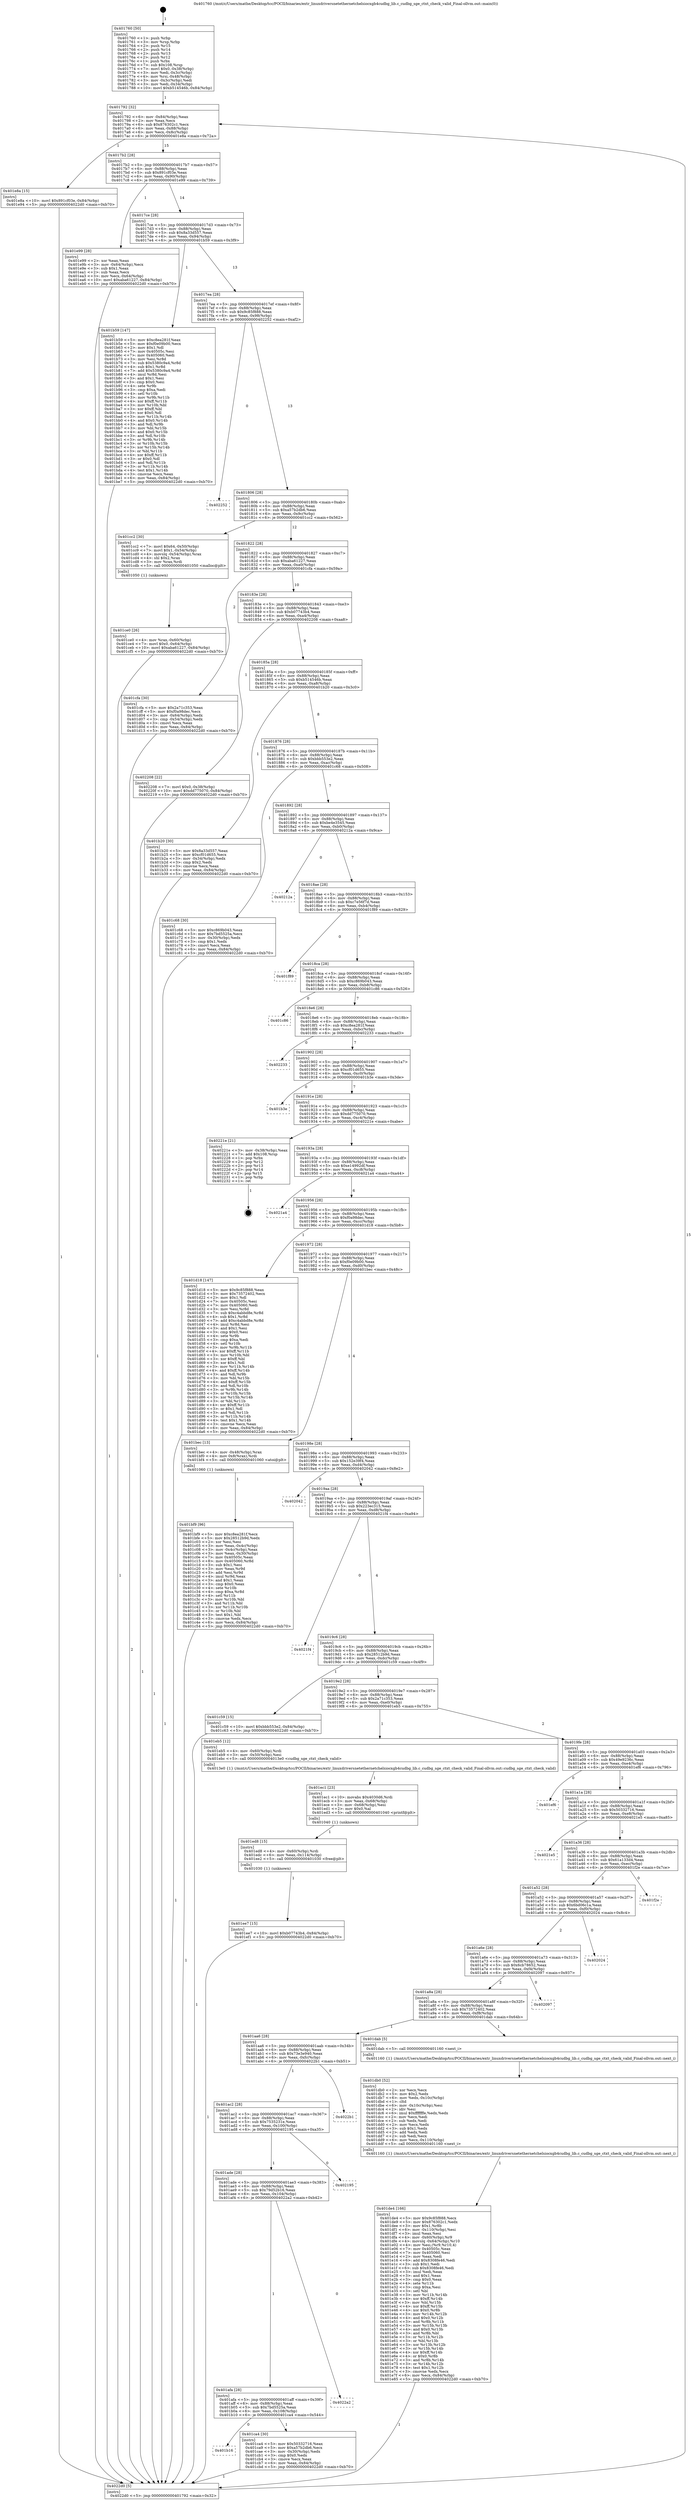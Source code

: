digraph "0x401760" {
  label = "0x401760 (/mnt/c/Users/mathe/Desktop/tcc/POCII/binaries/extr_linuxdriversnetethernetchelsiocxgb4cudbg_lib.c_cudbg_sge_ctxt_check_valid_Final-ollvm.out::main(0))"
  labelloc = "t"
  node[shape=record]

  Entry [label="",width=0.3,height=0.3,shape=circle,fillcolor=black,style=filled]
  "0x401792" [label="{
     0x401792 [32]\l
     | [instrs]\l
     &nbsp;&nbsp;0x401792 \<+6\>: mov -0x84(%rbp),%eax\l
     &nbsp;&nbsp;0x401798 \<+2\>: mov %eax,%ecx\l
     &nbsp;&nbsp;0x40179a \<+6\>: sub $0x876302c1,%ecx\l
     &nbsp;&nbsp;0x4017a0 \<+6\>: mov %eax,-0x88(%rbp)\l
     &nbsp;&nbsp;0x4017a6 \<+6\>: mov %ecx,-0x8c(%rbp)\l
     &nbsp;&nbsp;0x4017ac \<+6\>: je 0000000000401e8a \<main+0x72a\>\l
  }"]
  "0x401e8a" [label="{
     0x401e8a [15]\l
     | [instrs]\l
     &nbsp;&nbsp;0x401e8a \<+10\>: movl $0x891cf03e,-0x84(%rbp)\l
     &nbsp;&nbsp;0x401e94 \<+5\>: jmp 00000000004022d0 \<main+0xb70\>\l
  }"]
  "0x4017b2" [label="{
     0x4017b2 [28]\l
     | [instrs]\l
     &nbsp;&nbsp;0x4017b2 \<+5\>: jmp 00000000004017b7 \<main+0x57\>\l
     &nbsp;&nbsp;0x4017b7 \<+6\>: mov -0x88(%rbp),%eax\l
     &nbsp;&nbsp;0x4017bd \<+5\>: sub $0x891cf03e,%eax\l
     &nbsp;&nbsp;0x4017c2 \<+6\>: mov %eax,-0x90(%rbp)\l
     &nbsp;&nbsp;0x4017c8 \<+6\>: je 0000000000401e99 \<main+0x739\>\l
  }"]
  Exit [label="",width=0.3,height=0.3,shape=circle,fillcolor=black,style=filled,peripheries=2]
  "0x401e99" [label="{
     0x401e99 [28]\l
     | [instrs]\l
     &nbsp;&nbsp;0x401e99 \<+2\>: xor %eax,%eax\l
     &nbsp;&nbsp;0x401e9b \<+3\>: mov -0x64(%rbp),%ecx\l
     &nbsp;&nbsp;0x401e9e \<+3\>: sub $0x1,%eax\l
     &nbsp;&nbsp;0x401ea1 \<+2\>: sub %eax,%ecx\l
     &nbsp;&nbsp;0x401ea3 \<+3\>: mov %ecx,-0x64(%rbp)\l
     &nbsp;&nbsp;0x401ea6 \<+10\>: movl $0xaba61227,-0x84(%rbp)\l
     &nbsp;&nbsp;0x401eb0 \<+5\>: jmp 00000000004022d0 \<main+0xb70\>\l
  }"]
  "0x4017ce" [label="{
     0x4017ce [28]\l
     | [instrs]\l
     &nbsp;&nbsp;0x4017ce \<+5\>: jmp 00000000004017d3 \<main+0x73\>\l
     &nbsp;&nbsp;0x4017d3 \<+6\>: mov -0x88(%rbp),%eax\l
     &nbsp;&nbsp;0x4017d9 \<+5\>: sub $0x8a33d557,%eax\l
     &nbsp;&nbsp;0x4017de \<+6\>: mov %eax,-0x94(%rbp)\l
     &nbsp;&nbsp;0x4017e4 \<+6\>: je 0000000000401b59 \<main+0x3f9\>\l
  }"]
  "0x401ee7" [label="{
     0x401ee7 [15]\l
     | [instrs]\l
     &nbsp;&nbsp;0x401ee7 \<+10\>: movl $0xb07743b4,-0x84(%rbp)\l
     &nbsp;&nbsp;0x401ef1 \<+5\>: jmp 00000000004022d0 \<main+0xb70\>\l
  }"]
  "0x401b59" [label="{
     0x401b59 [147]\l
     | [instrs]\l
     &nbsp;&nbsp;0x401b59 \<+5\>: mov $0xc8ea281f,%eax\l
     &nbsp;&nbsp;0x401b5e \<+5\>: mov $0xf0e09b00,%ecx\l
     &nbsp;&nbsp;0x401b63 \<+2\>: mov $0x1,%dl\l
     &nbsp;&nbsp;0x401b65 \<+7\>: mov 0x40505c,%esi\l
     &nbsp;&nbsp;0x401b6c \<+7\>: mov 0x405060,%edi\l
     &nbsp;&nbsp;0x401b73 \<+3\>: mov %esi,%r8d\l
     &nbsp;&nbsp;0x401b76 \<+7\>: sub $0x5380c9a4,%r8d\l
     &nbsp;&nbsp;0x401b7d \<+4\>: sub $0x1,%r8d\l
     &nbsp;&nbsp;0x401b81 \<+7\>: add $0x5380c9a4,%r8d\l
     &nbsp;&nbsp;0x401b88 \<+4\>: imul %r8d,%esi\l
     &nbsp;&nbsp;0x401b8c \<+3\>: and $0x1,%esi\l
     &nbsp;&nbsp;0x401b8f \<+3\>: cmp $0x0,%esi\l
     &nbsp;&nbsp;0x401b92 \<+4\>: sete %r9b\l
     &nbsp;&nbsp;0x401b96 \<+3\>: cmp $0xa,%edi\l
     &nbsp;&nbsp;0x401b99 \<+4\>: setl %r10b\l
     &nbsp;&nbsp;0x401b9d \<+3\>: mov %r9b,%r11b\l
     &nbsp;&nbsp;0x401ba0 \<+4\>: xor $0xff,%r11b\l
     &nbsp;&nbsp;0x401ba4 \<+3\>: mov %r10b,%bl\l
     &nbsp;&nbsp;0x401ba7 \<+3\>: xor $0xff,%bl\l
     &nbsp;&nbsp;0x401baa \<+3\>: xor $0x0,%dl\l
     &nbsp;&nbsp;0x401bad \<+3\>: mov %r11b,%r14b\l
     &nbsp;&nbsp;0x401bb0 \<+4\>: and $0x0,%r14b\l
     &nbsp;&nbsp;0x401bb4 \<+3\>: and %dl,%r9b\l
     &nbsp;&nbsp;0x401bb7 \<+3\>: mov %bl,%r15b\l
     &nbsp;&nbsp;0x401bba \<+4\>: and $0x0,%r15b\l
     &nbsp;&nbsp;0x401bbe \<+3\>: and %dl,%r10b\l
     &nbsp;&nbsp;0x401bc1 \<+3\>: or %r9b,%r14b\l
     &nbsp;&nbsp;0x401bc4 \<+3\>: or %r10b,%r15b\l
     &nbsp;&nbsp;0x401bc7 \<+3\>: xor %r15b,%r14b\l
     &nbsp;&nbsp;0x401bca \<+3\>: or %bl,%r11b\l
     &nbsp;&nbsp;0x401bcd \<+4\>: xor $0xff,%r11b\l
     &nbsp;&nbsp;0x401bd1 \<+3\>: or $0x0,%dl\l
     &nbsp;&nbsp;0x401bd4 \<+3\>: and %dl,%r11b\l
     &nbsp;&nbsp;0x401bd7 \<+3\>: or %r11b,%r14b\l
     &nbsp;&nbsp;0x401bda \<+4\>: test $0x1,%r14b\l
     &nbsp;&nbsp;0x401bde \<+3\>: cmovne %ecx,%eax\l
     &nbsp;&nbsp;0x401be1 \<+6\>: mov %eax,-0x84(%rbp)\l
     &nbsp;&nbsp;0x401be7 \<+5\>: jmp 00000000004022d0 \<main+0xb70\>\l
  }"]
  "0x4017ea" [label="{
     0x4017ea [28]\l
     | [instrs]\l
     &nbsp;&nbsp;0x4017ea \<+5\>: jmp 00000000004017ef \<main+0x8f\>\l
     &nbsp;&nbsp;0x4017ef \<+6\>: mov -0x88(%rbp),%eax\l
     &nbsp;&nbsp;0x4017f5 \<+5\>: sub $0x9c85f888,%eax\l
     &nbsp;&nbsp;0x4017fa \<+6\>: mov %eax,-0x98(%rbp)\l
     &nbsp;&nbsp;0x401800 \<+6\>: je 0000000000402252 \<main+0xaf2\>\l
  }"]
  "0x401ed8" [label="{
     0x401ed8 [15]\l
     | [instrs]\l
     &nbsp;&nbsp;0x401ed8 \<+4\>: mov -0x60(%rbp),%rdi\l
     &nbsp;&nbsp;0x401edc \<+6\>: mov %eax,-0x114(%rbp)\l
     &nbsp;&nbsp;0x401ee2 \<+5\>: call 0000000000401030 \<free@plt\>\l
     | [calls]\l
     &nbsp;&nbsp;0x401030 \{1\} (unknown)\l
  }"]
  "0x402252" [label="{
     0x402252\l
  }", style=dashed]
  "0x401806" [label="{
     0x401806 [28]\l
     | [instrs]\l
     &nbsp;&nbsp;0x401806 \<+5\>: jmp 000000000040180b \<main+0xab\>\l
     &nbsp;&nbsp;0x40180b \<+6\>: mov -0x88(%rbp),%eax\l
     &nbsp;&nbsp;0x401811 \<+5\>: sub $0xa57b2db6,%eax\l
     &nbsp;&nbsp;0x401816 \<+6\>: mov %eax,-0x9c(%rbp)\l
     &nbsp;&nbsp;0x40181c \<+6\>: je 0000000000401cc2 \<main+0x562\>\l
  }"]
  "0x401ec1" [label="{
     0x401ec1 [23]\l
     | [instrs]\l
     &nbsp;&nbsp;0x401ec1 \<+10\>: movabs $0x4030d6,%rdi\l
     &nbsp;&nbsp;0x401ecb \<+3\>: mov %eax,-0x68(%rbp)\l
     &nbsp;&nbsp;0x401ece \<+3\>: mov -0x68(%rbp),%esi\l
     &nbsp;&nbsp;0x401ed1 \<+2\>: mov $0x0,%al\l
     &nbsp;&nbsp;0x401ed3 \<+5\>: call 0000000000401040 \<printf@plt\>\l
     | [calls]\l
     &nbsp;&nbsp;0x401040 \{1\} (unknown)\l
  }"]
  "0x401cc2" [label="{
     0x401cc2 [30]\l
     | [instrs]\l
     &nbsp;&nbsp;0x401cc2 \<+7\>: movl $0x64,-0x50(%rbp)\l
     &nbsp;&nbsp;0x401cc9 \<+7\>: movl $0x1,-0x54(%rbp)\l
     &nbsp;&nbsp;0x401cd0 \<+4\>: movslq -0x54(%rbp),%rax\l
     &nbsp;&nbsp;0x401cd4 \<+4\>: shl $0x2,%rax\l
     &nbsp;&nbsp;0x401cd8 \<+3\>: mov %rax,%rdi\l
     &nbsp;&nbsp;0x401cdb \<+5\>: call 0000000000401050 \<malloc@plt\>\l
     | [calls]\l
     &nbsp;&nbsp;0x401050 \{1\} (unknown)\l
  }"]
  "0x401822" [label="{
     0x401822 [28]\l
     | [instrs]\l
     &nbsp;&nbsp;0x401822 \<+5\>: jmp 0000000000401827 \<main+0xc7\>\l
     &nbsp;&nbsp;0x401827 \<+6\>: mov -0x88(%rbp),%eax\l
     &nbsp;&nbsp;0x40182d \<+5\>: sub $0xaba61227,%eax\l
     &nbsp;&nbsp;0x401832 \<+6\>: mov %eax,-0xa0(%rbp)\l
     &nbsp;&nbsp;0x401838 \<+6\>: je 0000000000401cfa \<main+0x59a\>\l
  }"]
  "0x401de4" [label="{
     0x401de4 [166]\l
     | [instrs]\l
     &nbsp;&nbsp;0x401de4 \<+5\>: mov $0x9c85f888,%ecx\l
     &nbsp;&nbsp;0x401de9 \<+5\>: mov $0x876302c1,%edx\l
     &nbsp;&nbsp;0x401dee \<+3\>: mov $0x1,%r8b\l
     &nbsp;&nbsp;0x401df1 \<+6\>: mov -0x110(%rbp),%esi\l
     &nbsp;&nbsp;0x401df7 \<+3\>: imul %eax,%esi\l
     &nbsp;&nbsp;0x401dfa \<+4\>: mov -0x60(%rbp),%r9\l
     &nbsp;&nbsp;0x401dfe \<+4\>: movslq -0x64(%rbp),%r10\l
     &nbsp;&nbsp;0x401e02 \<+4\>: mov %esi,(%r9,%r10,4)\l
     &nbsp;&nbsp;0x401e06 \<+7\>: mov 0x40505c,%eax\l
     &nbsp;&nbsp;0x401e0d \<+7\>: mov 0x405060,%esi\l
     &nbsp;&nbsp;0x401e14 \<+2\>: mov %eax,%edi\l
     &nbsp;&nbsp;0x401e16 \<+6\>: add $0x8308fe46,%edi\l
     &nbsp;&nbsp;0x401e1c \<+3\>: sub $0x1,%edi\l
     &nbsp;&nbsp;0x401e1f \<+6\>: sub $0x8308fe46,%edi\l
     &nbsp;&nbsp;0x401e25 \<+3\>: imul %edi,%eax\l
     &nbsp;&nbsp;0x401e28 \<+3\>: and $0x1,%eax\l
     &nbsp;&nbsp;0x401e2b \<+3\>: cmp $0x0,%eax\l
     &nbsp;&nbsp;0x401e2e \<+4\>: sete %r11b\l
     &nbsp;&nbsp;0x401e32 \<+3\>: cmp $0xa,%esi\l
     &nbsp;&nbsp;0x401e35 \<+3\>: setl %bl\l
     &nbsp;&nbsp;0x401e38 \<+3\>: mov %r11b,%r14b\l
     &nbsp;&nbsp;0x401e3b \<+4\>: xor $0xff,%r14b\l
     &nbsp;&nbsp;0x401e3f \<+3\>: mov %bl,%r15b\l
     &nbsp;&nbsp;0x401e42 \<+4\>: xor $0xff,%r15b\l
     &nbsp;&nbsp;0x401e46 \<+4\>: xor $0x0,%r8b\l
     &nbsp;&nbsp;0x401e4a \<+3\>: mov %r14b,%r12b\l
     &nbsp;&nbsp;0x401e4d \<+4\>: and $0x0,%r12b\l
     &nbsp;&nbsp;0x401e51 \<+3\>: and %r8b,%r11b\l
     &nbsp;&nbsp;0x401e54 \<+3\>: mov %r15b,%r13b\l
     &nbsp;&nbsp;0x401e57 \<+4\>: and $0x0,%r13b\l
     &nbsp;&nbsp;0x401e5b \<+3\>: and %r8b,%bl\l
     &nbsp;&nbsp;0x401e5e \<+3\>: or %r11b,%r12b\l
     &nbsp;&nbsp;0x401e61 \<+3\>: or %bl,%r13b\l
     &nbsp;&nbsp;0x401e64 \<+3\>: xor %r13b,%r12b\l
     &nbsp;&nbsp;0x401e67 \<+3\>: or %r15b,%r14b\l
     &nbsp;&nbsp;0x401e6a \<+4\>: xor $0xff,%r14b\l
     &nbsp;&nbsp;0x401e6e \<+4\>: or $0x0,%r8b\l
     &nbsp;&nbsp;0x401e72 \<+3\>: and %r8b,%r14b\l
     &nbsp;&nbsp;0x401e75 \<+3\>: or %r14b,%r12b\l
     &nbsp;&nbsp;0x401e78 \<+4\>: test $0x1,%r12b\l
     &nbsp;&nbsp;0x401e7c \<+3\>: cmovne %edx,%ecx\l
     &nbsp;&nbsp;0x401e7f \<+6\>: mov %ecx,-0x84(%rbp)\l
     &nbsp;&nbsp;0x401e85 \<+5\>: jmp 00000000004022d0 \<main+0xb70\>\l
  }"]
  "0x401cfa" [label="{
     0x401cfa [30]\l
     | [instrs]\l
     &nbsp;&nbsp;0x401cfa \<+5\>: mov $0x2a71c353,%eax\l
     &nbsp;&nbsp;0x401cff \<+5\>: mov $0xf0a98dec,%ecx\l
     &nbsp;&nbsp;0x401d04 \<+3\>: mov -0x64(%rbp),%edx\l
     &nbsp;&nbsp;0x401d07 \<+3\>: cmp -0x54(%rbp),%edx\l
     &nbsp;&nbsp;0x401d0a \<+3\>: cmovl %ecx,%eax\l
     &nbsp;&nbsp;0x401d0d \<+6\>: mov %eax,-0x84(%rbp)\l
     &nbsp;&nbsp;0x401d13 \<+5\>: jmp 00000000004022d0 \<main+0xb70\>\l
  }"]
  "0x40183e" [label="{
     0x40183e [28]\l
     | [instrs]\l
     &nbsp;&nbsp;0x40183e \<+5\>: jmp 0000000000401843 \<main+0xe3\>\l
     &nbsp;&nbsp;0x401843 \<+6\>: mov -0x88(%rbp),%eax\l
     &nbsp;&nbsp;0x401849 \<+5\>: sub $0xb07743b4,%eax\l
     &nbsp;&nbsp;0x40184e \<+6\>: mov %eax,-0xa4(%rbp)\l
     &nbsp;&nbsp;0x401854 \<+6\>: je 0000000000402208 \<main+0xaa8\>\l
  }"]
  "0x401db0" [label="{
     0x401db0 [52]\l
     | [instrs]\l
     &nbsp;&nbsp;0x401db0 \<+2\>: xor %ecx,%ecx\l
     &nbsp;&nbsp;0x401db2 \<+5\>: mov $0x2,%edx\l
     &nbsp;&nbsp;0x401db7 \<+6\>: mov %edx,-0x10c(%rbp)\l
     &nbsp;&nbsp;0x401dbd \<+1\>: cltd\l
     &nbsp;&nbsp;0x401dbe \<+6\>: mov -0x10c(%rbp),%esi\l
     &nbsp;&nbsp;0x401dc4 \<+2\>: idiv %esi\l
     &nbsp;&nbsp;0x401dc6 \<+6\>: imul $0xfffffffe,%edx,%edx\l
     &nbsp;&nbsp;0x401dcc \<+2\>: mov %ecx,%edi\l
     &nbsp;&nbsp;0x401dce \<+2\>: sub %edx,%edi\l
     &nbsp;&nbsp;0x401dd0 \<+2\>: mov %ecx,%edx\l
     &nbsp;&nbsp;0x401dd2 \<+3\>: sub $0x1,%edx\l
     &nbsp;&nbsp;0x401dd5 \<+2\>: add %edx,%edi\l
     &nbsp;&nbsp;0x401dd7 \<+2\>: sub %edi,%ecx\l
     &nbsp;&nbsp;0x401dd9 \<+6\>: mov %ecx,-0x110(%rbp)\l
     &nbsp;&nbsp;0x401ddf \<+5\>: call 0000000000401160 \<next_i\>\l
     | [calls]\l
     &nbsp;&nbsp;0x401160 \{1\} (/mnt/c/Users/mathe/Desktop/tcc/POCII/binaries/extr_linuxdriversnetethernetchelsiocxgb4cudbg_lib.c_cudbg_sge_ctxt_check_valid_Final-ollvm.out::next_i)\l
  }"]
  "0x402208" [label="{
     0x402208 [22]\l
     | [instrs]\l
     &nbsp;&nbsp;0x402208 \<+7\>: movl $0x0,-0x38(%rbp)\l
     &nbsp;&nbsp;0x40220f \<+10\>: movl $0xdd775070,-0x84(%rbp)\l
     &nbsp;&nbsp;0x402219 \<+5\>: jmp 00000000004022d0 \<main+0xb70\>\l
  }"]
  "0x40185a" [label="{
     0x40185a [28]\l
     | [instrs]\l
     &nbsp;&nbsp;0x40185a \<+5\>: jmp 000000000040185f \<main+0xff\>\l
     &nbsp;&nbsp;0x40185f \<+6\>: mov -0x88(%rbp),%eax\l
     &nbsp;&nbsp;0x401865 \<+5\>: sub $0xb514546b,%eax\l
     &nbsp;&nbsp;0x40186a \<+6\>: mov %eax,-0xa8(%rbp)\l
     &nbsp;&nbsp;0x401870 \<+6\>: je 0000000000401b20 \<main+0x3c0\>\l
  }"]
  "0x401ce0" [label="{
     0x401ce0 [26]\l
     | [instrs]\l
     &nbsp;&nbsp;0x401ce0 \<+4\>: mov %rax,-0x60(%rbp)\l
     &nbsp;&nbsp;0x401ce4 \<+7\>: movl $0x0,-0x64(%rbp)\l
     &nbsp;&nbsp;0x401ceb \<+10\>: movl $0xaba61227,-0x84(%rbp)\l
     &nbsp;&nbsp;0x401cf5 \<+5\>: jmp 00000000004022d0 \<main+0xb70\>\l
  }"]
  "0x401b20" [label="{
     0x401b20 [30]\l
     | [instrs]\l
     &nbsp;&nbsp;0x401b20 \<+5\>: mov $0x8a33d557,%eax\l
     &nbsp;&nbsp;0x401b25 \<+5\>: mov $0xcf01d655,%ecx\l
     &nbsp;&nbsp;0x401b2a \<+3\>: mov -0x34(%rbp),%edx\l
     &nbsp;&nbsp;0x401b2d \<+3\>: cmp $0x2,%edx\l
     &nbsp;&nbsp;0x401b30 \<+3\>: cmovne %ecx,%eax\l
     &nbsp;&nbsp;0x401b33 \<+6\>: mov %eax,-0x84(%rbp)\l
     &nbsp;&nbsp;0x401b39 \<+5\>: jmp 00000000004022d0 \<main+0xb70\>\l
  }"]
  "0x401876" [label="{
     0x401876 [28]\l
     | [instrs]\l
     &nbsp;&nbsp;0x401876 \<+5\>: jmp 000000000040187b \<main+0x11b\>\l
     &nbsp;&nbsp;0x40187b \<+6\>: mov -0x88(%rbp),%eax\l
     &nbsp;&nbsp;0x401881 \<+5\>: sub $0xbbb553e2,%eax\l
     &nbsp;&nbsp;0x401886 \<+6\>: mov %eax,-0xac(%rbp)\l
     &nbsp;&nbsp;0x40188c \<+6\>: je 0000000000401c68 \<main+0x508\>\l
  }"]
  "0x4022d0" [label="{
     0x4022d0 [5]\l
     | [instrs]\l
     &nbsp;&nbsp;0x4022d0 \<+5\>: jmp 0000000000401792 \<main+0x32\>\l
  }"]
  "0x401760" [label="{
     0x401760 [50]\l
     | [instrs]\l
     &nbsp;&nbsp;0x401760 \<+1\>: push %rbp\l
     &nbsp;&nbsp;0x401761 \<+3\>: mov %rsp,%rbp\l
     &nbsp;&nbsp;0x401764 \<+2\>: push %r15\l
     &nbsp;&nbsp;0x401766 \<+2\>: push %r14\l
     &nbsp;&nbsp;0x401768 \<+2\>: push %r13\l
     &nbsp;&nbsp;0x40176a \<+2\>: push %r12\l
     &nbsp;&nbsp;0x40176c \<+1\>: push %rbx\l
     &nbsp;&nbsp;0x40176d \<+7\>: sub $0x108,%rsp\l
     &nbsp;&nbsp;0x401774 \<+7\>: movl $0x0,-0x38(%rbp)\l
     &nbsp;&nbsp;0x40177b \<+3\>: mov %edi,-0x3c(%rbp)\l
     &nbsp;&nbsp;0x40177e \<+4\>: mov %rsi,-0x48(%rbp)\l
     &nbsp;&nbsp;0x401782 \<+3\>: mov -0x3c(%rbp),%edi\l
     &nbsp;&nbsp;0x401785 \<+3\>: mov %edi,-0x34(%rbp)\l
     &nbsp;&nbsp;0x401788 \<+10\>: movl $0xb514546b,-0x84(%rbp)\l
  }"]
  "0x401b16" [label="{
     0x401b16\l
  }", style=dashed]
  "0x401c68" [label="{
     0x401c68 [30]\l
     | [instrs]\l
     &nbsp;&nbsp;0x401c68 \<+5\>: mov $0xc869b043,%eax\l
     &nbsp;&nbsp;0x401c6d \<+5\>: mov $0x7bd5525a,%ecx\l
     &nbsp;&nbsp;0x401c72 \<+3\>: mov -0x30(%rbp),%edx\l
     &nbsp;&nbsp;0x401c75 \<+3\>: cmp $0x1,%edx\l
     &nbsp;&nbsp;0x401c78 \<+3\>: cmovl %ecx,%eax\l
     &nbsp;&nbsp;0x401c7b \<+6\>: mov %eax,-0x84(%rbp)\l
     &nbsp;&nbsp;0x401c81 \<+5\>: jmp 00000000004022d0 \<main+0xb70\>\l
  }"]
  "0x401892" [label="{
     0x401892 [28]\l
     | [instrs]\l
     &nbsp;&nbsp;0x401892 \<+5\>: jmp 0000000000401897 \<main+0x137\>\l
     &nbsp;&nbsp;0x401897 \<+6\>: mov -0x88(%rbp),%eax\l
     &nbsp;&nbsp;0x40189d \<+5\>: sub $0xbe4e3545,%eax\l
     &nbsp;&nbsp;0x4018a2 \<+6\>: mov %eax,-0xb0(%rbp)\l
     &nbsp;&nbsp;0x4018a8 \<+6\>: je 000000000040212a \<main+0x9ca\>\l
  }"]
  "0x401ca4" [label="{
     0x401ca4 [30]\l
     | [instrs]\l
     &nbsp;&nbsp;0x401ca4 \<+5\>: mov $0x50332716,%eax\l
     &nbsp;&nbsp;0x401ca9 \<+5\>: mov $0xa57b2db6,%ecx\l
     &nbsp;&nbsp;0x401cae \<+3\>: mov -0x30(%rbp),%edx\l
     &nbsp;&nbsp;0x401cb1 \<+3\>: cmp $0x0,%edx\l
     &nbsp;&nbsp;0x401cb4 \<+3\>: cmove %ecx,%eax\l
     &nbsp;&nbsp;0x401cb7 \<+6\>: mov %eax,-0x84(%rbp)\l
     &nbsp;&nbsp;0x401cbd \<+5\>: jmp 00000000004022d0 \<main+0xb70\>\l
  }"]
  "0x40212a" [label="{
     0x40212a\l
  }", style=dashed]
  "0x4018ae" [label="{
     0x4018ae [28]\l
     | [instrs]\l
     &nbsp;&nbsp;0x4018ae \<+5\>: jmp 00000000004018b3 \<main+0x153\>\l
     &nbsp;&nbsp;0x4018b3 \<+6\>: mov -0x88(%rbp),%eax\l
     &nbsp;&nbsp;0x4018b9 \<+5\>: sub $0xc7e56f7d,%eax\l
     &nbsp;&nbsp;0x4018be \<+6\>: mov %eax,-0xb4(%rbp)\l
     &nbsp;&nbsp;0x4018c4 \<+6\>: je 0000000000401f89 \<main+0x829\>\l
  }"]
  "0x401afa" [label="{
     0x401afa [28]\l
     | [instrs]\l
     &nbsp;&nbsp;0x401afa \<+5\>: jmp 0000000000401aff \<main+0x39f\>\l
     &nbsp;&nbsp;0x401aff \<+6\>: mov -0x88(%rbp),%eax\l
     &nbsp;&nbsp;0x401b05 \<+5\>: sub $0x7bd5525a,%eax\l
     &nbsp;&nbsp;0x401b0a \<+6\>: mov %eax,-0x108(%rbp)\l
     &nbsp;&nbsp;0x401b10 \<+6\>: je 0000000000401ca4 \<main+0x544\>\l
  }"]
  "0x401f89" [label="{
     0x401f89\l
  }", style=dashed]
  "0x4018ca" [label="{
     0x4018ca [28]\l
     | [instrs]\l
     &nbsp;&nbsp;0x4018ca \<+5\>: jmp 00000000004018cf \<main+0x16f\>\l
     &nbsp;&nbsp;0x4018cf \<+6\>: mov -0x88(%rbp),%eax\l
     &nbsp;&nbsp;0x4018d5 \<+5\>: sub $0xc869b043,%eax\l
     &nbsp;&nbsp;0x4018da \<+6\>: mov %eax,-0xb8(%rbp)\l
     &nbsp;&nbsp;0x4018e0 \<+6\>: je 0000000000401c86 \<main+0x526\>\l
  }"]
  "0x4022a2" [label="{
     0x4022a2\l
  }", style=dashed]
  "0x401c86" [label="{
     0x401c86\l
  }", style=dashed]
  "0x4018e6" [label="{
     0x4018e6 [28]\l
     | [instrs]\l
     &nbsp;&nbsp;0x4018e6 \<+5\>: jmp 00000000004018eb \<main+0x18b\>\l
     &nbsp;&nbsp;0x4018eb \<+6\>: mov -0x88(%rbp),%eax\l
     &nbsp;&nbsp;0x4018f1 \<+5\>: sub $0xc8ea281f,%eax\l
     &nbsp;&nbsp;0x4018f6 \<+6\>: mov %eax,-0xbc(%rbp)\l
     &nbsp;&nbsp;0x4018fc \<+6\>: je 0000000000402233 \<main+0xad3\>\l
  }"]
  "0x401ade" [label="{
     0x401ade [28]\l
     | [instrs]\l
     &nbsp;&nbsp;0x401ade \<+5\>: jmp 0000000000401ae3 \<main+0x383\>\l
     &nbsp;&nbsp;0x401ae3 \<+6\>: mov -0x88(%rbp),%eax\l
     &nbsp;&nbsp;0x401ae9 \<+5\>: sub $0x79d52b16,%eax\l
     &nbsp;&nbsp;0x401aee \<+6\>: mov %eax,-0x104(%rbp)\l
     &nbsp;&nbsp;0x401af4 \<+6\>: je 00000000004022a2 \<main+0xb42\>\l
  }"]
  "0x402233" [label="{
     0x402233\l
  }", style=dashed]
  "0x401902" [label="{
     0x401902 [28]\l
     | [instrs]\l
     &nbsp;&nbsp;0x401902 \<+5\>: jmp 0000000000401907 \<main+0x1a7\>\l
     &nbsp;&nbsp;0x401907 \<+6\>: mov -0x88(%rbp),%eax\l
     &nbsp;&nbsp;0x40190d \<+5\>: sub $0xcf01d655,%eax\l
     &nbsp;&nbsp;0x401912 \<+6\>: mov %eax,-0xc0(%rbp)\l
     &nbsp;&nbsp;0x401918 \<+6\>: je 0000000000401b3e \<main+0x3de\>\l
  }"]
  "0x402195" [label="{
     0x402195\l
  }", style=dashed]
  "0x401b3e" [label="{
     0x401b3e\l
  }", style=dashed]
  "0x40191e" [label="{
     0x40191e [28]\l
     | [instrs]\l
     &nbsp;&nbsp;0x40191e \<+5\>: jmp 0000000000401923 \<main+0x1c3\>\l
     &nbsp;&nbsp;0x401923 \<+6\>: mov -0x88(%rbp),%eax\l
     &nbsp;&nbsp;0x401929 \<+5\>: sub $0xdd775070,%eax\l
     &nbsp;&nbsp;0x40192e \<+6\>: mov %eax,-0xc4(%rbp)\l
     &nbsp;&nbsp;0x401934 \<+6\>: je 000000000040221e \<main+0xabe\>\l
  }"]
  "0x401ac2" [label="{
     0x401ac2 [28]\l
     | [instrs]\l
     &nbsp;&nbsp;0x401ac2 \<+5\>: jmp 0000000000401ac7 \<main+0x367\>\l
     &nbsp;&nbsp;0x401ac7 \<+6\>: mov -0x88(%rbp),%eax\l
     &nbsp;&nbsp;0x401acd \<+5\>: sub $0x7535231e,%eax\l
     &nbsp;&nbsp;0x401ad2 \<+6\>: mov %eax,-0x100(%rbp)\l
     &nbsp;&nbsp;0x401ad8 \<+6\>: je 0000000000402195 \<main+0xa35\>\l
  }"]
  "0x40221e" [label="{
     0x40221e [21]\l
     | [instrs]\l
     &nbsp;&nbsp;0x40221e \<+3\>: mov -0x38(%rbp),%eax\l
     &nbsp;&nbsp;0x402221 \<+7\>: add $0x108,%rsp\l
     &nbsp;&nbsp;0x402228 \<+1\>: pop %rbx\l
     &nbsp;&nbsp;0x402229 \<+2\>: pop %r12\l
     &nbsp;&nbsp;0x40222b \<+2\>: pop %r13\l
     &nbsp;&nbsp;0x40222d \<+2\>: pop %r14\l
     &nbsp;&nbsp;0x40222f \<+2\>: pop %r15\l
     &nbsp;&nbsp;0x402231 \<+1\>: pop %rbp\l
     &nbsp;&nbsp;0x402232 \<+1\>: ret\l
  }"]
  "0x40193a" [label="{
     0x40193a [28]\l
     | [instrs]\l
     &nbsp;&nbsp;0x40193a \<+5\>: jmp 000000000040193f \<main+0x1df\>\l
     &nbsp;&nbsp;0x40193f \<+6\>: mov -0x88(%rbp),%eax\l
     &nbsp;&nbsp;0x401945 \<+5\>: sub $0xe14992df,%eax\l
     &nbsp;&nbsp;0x40194a \<+6\>: mov %eax,-0xc8(%rbp)\l
     &nbsp;&nbsp;0x401950 \<+6\>: je 00000000004021a4 \<main+0xa44\>\l
  }"]
  "0x4022b1" [label="{
     0x4022b1\l
  }", style=dashed]
  "0x4021a4" [label="{
     0x4021a4\l
  }", style=dashed]
  "0x401956" [label="{
     0x401956 [28]\l
     | [instrs]\l
     &nbsp;&nbsp;0x401956 \<+5\>: jmp 000000000040195b \<main+0x1fb\>\l
     &nbsp;&nbsp;0x40195b \<+6\>: mov -0x88(%rbp),%eax\l
     &nbsp;&nbsp;0x401961 \<+5\>: sub $0xf0a98dec,%eax\l
     &nbsp;&nbsp;0x401966 \<+6\>: mov %eax,-0xcc(%rbp)\l
     &nbsp;&nbsp;0x40196c \<+6\>: je 0000000000401d18 \<main+0x5b8\>\l
  }"]
  "0x401aa6" [label="{
     0x401aa6 [28]\l
     | [instrs]\l
     &nbsp;&nbsp;0x401aa6 \<+5\>: jmp 0000000000401aab \<main+0x34b\>\l
     &nbsp;&nbsp;0x401aab \<+6\>: mov -0x88(%rbp),%eax\l
     &nbsp;&nbsp;0x401ab1 \<+5\>: sub $0x73e3e940,%eax\l
     &nbsp;&nbsp;0x401ab6 \<+6\>: mov %eax,-0xfc(%rbp)\l
     &nbsp;&nbsp;0x401abc \<+6\>: je 00000000004022b1 \<main+0xb51\>\l
  }"]
  "0x401d18" [label="{
     0x401d18 [147]\l
     | [instrs]\l
     &nbsp;&nbsp;0x401d18 \<+5\>: mov $0x9c85f888,%eax\l
     &nbsp;&nbsp;0x401d1d \<+5\>: mov $0x73572402,%ecx\l
     &nbsp;&nbsp;0x401d22 \<+2\>: mov $0x1,%dl\l
     &nbsp;&nbsp;0x401d24 \<+7\>: mov 0x40505c,%esi\l
     &nbsp;&nbsp;0x401d2b \<+7\>: mov 0x405060,%edi\l
     &nbsp;&nbsp;0x401d32 \<+3\>: mov %esi,%r8d\l
     &nbsp;&nbsp;0x401d35 \<+7\>: sub $0xc4abbd8e,%r8d\l
     &nbsp;&nbsp;0x401d3c \<+4\>: sub $0x1,%r8d\l
     &nbsp;&nbsp;0x401d40 \<+7\>: add $0xc4abbd8e,%r8d\l
     &nbsp;&nbsp;0x401d47 \<+4\>: imul %r8d,%esi\l
     &nbsp;&nbsp;0x401d4b \<+3\>: and $0x1,%esi\l
     &nbsp;&nbsp;0x401d4e \<+3\>: cmp $0x0,%esi\l
     &nbsp;&nbsp;0x401d51 \<+4\>: sete %r9b\l
     &nbsp;&nbsp;0x401d55 \<+3\>: cmp $0xa,%edi\l
     &nbsp;&nbsp;0x401d58 \<+4\>: setl %r10b\l
     &nbsp;&nbsp;0x401d5c \<+3\>: mov %r9b,%r11b\l
     &nbsp;&nbsp;0x401d5f \<+4\>: xor $0xff,%r11b\l
     &nbsp;&nbsp;0x401d63 \<+3\>: mov %r10b,%bl\l
     &nbsp;&nbsp;0x401d66 \<+3\>: xor $0xff,%bl\l
     &nbsp;&nbsp;0x401d69 \<+3\>: xor $0x1,%dl\l
     &nbsp;&nbsp;0x401d6c \<+3\>: mov %r11b,%r14b\l
     &nbsp;&nbsp;0x401d6f \<+4\>: and $0xff,%r14b\l
     &nbsp;&nbsp;0x401d73 \<+3\>: and %dl,%r9b\l
     &nbsp;&nbsp;0x401d76 \<+3\>: mov %bl,%r15b\l
     &nbsp;&nbsp;0x401d79 \<+4\>: and $0xff,%r15b\l
     &nbsp;&nbsp;0x401d7d \<+3\>: and %dl,%r10b\l
     &nbsp;&nbsp;0x401d80 \<+3\>: or %r9b,%r14b\l
     &nbsp;&nbsp;0x401d83 \<+3\>: or %r10b,%r15b\l
     &nbsp;&nbsp;0x401d86 \<+3\>: xor %r15b,%r14b\l
     &nbsp;&nbsp;0x401d89 \<+3\>: or %bl,%r11b\l
     &nbsp;&nbsp;0x401d8c \<+4\>: xor $0xff,%r11b\l
     &nbsp;&nbsp;0x401d90 \<+3\>: or $0x1,%dl\l
     &nbsp;&nbsp;0x401d93 \<+3\>: and %dl,%r11b\l
     &nbsp;&nbsp;0x401d96 \<+3\>: or %r11b,%r14b\l
     &nbsp;&nbsp;0x401d99 \<+4\>: test $0x1,%r14b\l
     &nbsp;&nbsp;0x401d9d \<+3\>: cmovne %ecx,%eax\l
     &nbsp;&nbsp;0x401da0 \<+6\>: mov %eax,-0x84(%rbp)\l
     &nbsp;&nbsp;0x401da6 \<+5\>: jmp 00000000004022d0 \<main+0xb70\>\l
  }"]
  "0x401972" [label="{
     0x401972 [28]\l
     | [instrs]\l
     &nbsp;&nbsp;0x401972 \<+5\>: jmp 0000000000401977 \<main+0x217\>\l
     &nbsp;&nbsp;0x401977 \<+6\>: mov -0x88(%rbp),%eax\l
     &nbsp;&nbsp;0x40197d \<+5\>: sub $0xf0e09b00,%eax\l
     &nbsp;&nbsp;0x401982 \<+6\>: mov %eax,-0xd0(%rbp)\l
     &nbsp;&nbsp;0x401988 \<+6\>: je 0000000000401bec \<main+0x48c\>\l
  }"]
  "0x401dab" [label="{
     0x401dab [5]\l
     | [instrs]\l
     &nbsp;&nbsp;0x401dab \<+5\>: call 0000000000401160 \<next_i\>\l
     | [calls]\l
     &nbsp;&nbsp;0x401160 \{1\} (/mnt/c/Users/mathe/Desktop/tcc/POCII/binaries/extr_linuxdriversnetethernetchelsiocxgb4cudbg_lib.c_cudbg_sge_ctxt_check_valid_Final-ollvm.out::next_i)\l
  }"]
  "0x401bec" [label="{
     0x401bec [13]\l
     | [instrs]\l
     &nbsp;&nbsp;0x401bec \<+4\>: mov -0x48(%rbp),%rax\l
     &nbsp;&nbsp;0x401bf0 \<+4\>: mov 0x8(%rax),%rdi\l
     &nbsp;&nbsp;0x401bf4 \<+5\>: call 0000000000401060 \<atoi@plt\>\l
     | [calls]\l
     &nbsp;&nbsp;0x401060 \{1\} (unknown)\l
  }"]
  "0x40198e" [label="{
     0x40198e [28]\l
     | [instrs]\l
     &nbsp;&nbsp;0x40198e \<+5\>: jmp 0000000000401993 \<main+0x233\>\l
     &nbsp;&nbsp;0x401993 \<+6\>: mov -0x88(%rbp),%eax\l
     &nbsp;&nbsp;0x401999 \<+5\>: sub $0x152e39f4,%eax\l
     &nbsp;&nbsp;0x40199e \<+6\>: mov %eax,-0xd4(%rbp)\l
     &nbsp;&nbsp;0x4019a4 \<+6\>: je 0000000000402042 \<main+0x8e2\>\l
  }"]
  "0x401bf9" [label="{
     0x401bf9 [96]\l
     | [instrs]\l
     &nbsp;&nbsp;0x401bf9 \<+5\>: mov $0xc8ea281f,%ecx\l
     &nbsp;&nbsp;0x401bfe \<+5\>: mov $0x28512b9d,%edx\l
     &nbsp;&nbsp;0x401c03 \<+2\>: xor %esi,%esi\l
     &nbsp;&nbsp;0x401c05 \<+3\>: mov %eax,-0x4c(%rbp)\l
     &nbsp;&nbsp;0x401c08 \<+3\>: mov -0x4c(%rbp),%eax\l
     &nbsp;&nbsp;0x401c0b \<+3\>: mov %eax,-0x30(%rbp)\l
     &nbsp;&nbsp;0x401c0e \<+7\>: mov 0x40505c,%eax\l
     &nbsp;&nbsp;0x401c15 \<+8\>: mov 0x405060,%r8d\l
     &nbsp;&nbsp;0x401c1d \<+3\>: sub $0x1,%esi\l
     &nbsp;&nbsp;0x401c20 \<+3\>: mov %eax,%r9d\l
     &nbsp;&nbsp;0x401c23 \<+3\>: add %esi,%r9d\l
     &nbsp;&nbsp;0x401c26 \<+4\>: imul %r9d,%eax\l
     &nbsp;&nbsp;0x401c2a \<+3\>: and $0x1,%eax\l
     &nbsp;&nbsp;0x401c2d \<+3\>: cmp $0x0,%eax\l
     &nbsp;&nbsp;0x401c30 \<+4\>: sete %r10b\l
     &nbsp;&nbsp;0x401c34 \<+4\>: cmp $0xa,%r8d\l
     &nbsp;&nbsp;0x401c38 \<+4\>: setl %r11b\l
     &nbsp;&nbsp;0x401c3c \<+3\>: mov %r10b,%bl\l
     &nbsp;&nbsp;0x401c3f \<+3\>: and %r11b,%bl\l
     &nbsp;&nbsp;0x401c42 \<+3\>: xor %r11b,%r10b\l
     &nbsp;&nbsp;0x401c45 \<+3\>: or %r10b,%bl\l
     &nbsp;&nbsp;0x401c48 \<+3\>: test $0x1,%bl\l
     &nbsp;&nbsp;0x401c4b \<+3\>: cmovne %edx,%ecx\l
     &nbsp;&nbsp;0x401c4e \<+6\>: mov %ecx,-0x84(%rbp)\l
     &nbsp;&nbsp;0x401c54 \<+5\>: jmp 00000000004022d0 \<main+0xb70\>\l
  }"]
  "0x401a8a" [label="{
     0x401a8a [28]\l
     | [instrs]\l
     &nbsp;&nbsp;0x401a8a \<+5\>: jmp 0000000000401a8f \<main+0x32f\>\l
     &nbsp;&nbsp;0x401a8f \<+6\>: mov -0x88(%rbp),%eax\l
     &nbsp;&nbsp;0x401a95 \<+5\>: sub $0x73572402,%eax\l
     &nbsp;&nbsp;0x401a9a \<+6\>: mov %eax,-0xf8(%rbp)\l
     &nbsp;&nbsp;0x401aa0 \<+6\>: je 0000000000401dab \<main+0x64b\>\l
  }"]
  "0x402042" [label="{
     0x402042\l
  }", style=dashed]
  "0x4019aa" [label="{
     0x4019aa [28]\l
     | [instrs]\l
     &nbsp;&nbsp;0x4019aa \<+5\>: jmp 00000000004019af \<main+0x24f\>\l
     &nbsp;&nbsp;0x4019af \<+6\>: mov -0x88(%rbp),%eax\l
     &nbsp;&nbsp;0x4019b5 \<+5\>: sub $0x223ec315,%eax\l
     &nbsp;&nbsp;0x4019ba \<+6\>: mov %eax,-0xd8(%rbp)\l
     &nbsp;&nbsp;0x4019c0 \<+6\>: je 00000000004021f4 \<main+0xa94\>\l
  }"]
  "0x402097" [label="{
     0x402097\l
  }", style=dashed]
  "0x4021f4" [label="{
     0x4021f4\l
  }", style=dashed]
  "0x4019c6" [label="{
     0x4019c6 [28]\l
     | [instrs]\l
     &nbsp;&nbsp;0x4019c6 \<+5\>: jmp 00000000004019cb \<main+0x26b\>\l
     &nbsp;&nbsp;0x4019cb \<+6\>: mov -0x88(%rbp),%eax\l
     &nbsp;&nbsp;0x4019d1 \<+5\>: sub $0x28512b9d,%eax\l
     &nbsp;&nbsp;0x4019d6 \<+6\>: mov %eax,-0xdc(%rbp)\l
     &nbsp;&nbsp;0x4019dc \<+6\>: je 0000000000401c59 \<main+0x4f9\>\l
  }"]
  "0x401a6e" [label="{
     0x401a6e [28]\l
     | [instrs]\l
     &nbsp;&nbsp;0x401a6e \<+5\>: jmp 0000000000401a73 \<main+0x313\>\l
     &nbsp;&nbsp;0x401a73 \<+6\>: mov -0x88(%rbp),%eax\l
     &nbsp;&nbsp;0x401a79 \<+5\>: sub $0x6cb78652,%eax\l
     &nbsp;&nbsp;0x401a7e \<+6\>: mov %eax,-0xf4(%rbp)\l
     &nbsp;&nbsp;0x401a84 \<+6\>: je 0000000000402097 \<main+0x937\>\l
  }"]
  "0x401c59" [label="{
     0x401c59 [15]\l
     | [instrs]\l
     &nbsp;&nbsp;0x401c59 \<+10\>: movl $0xbbb553e2,-0x84(%rbp)\l
     &nbsp;&nbsp;0x401c63 \<+5\>: jmp 00000000004022d0 \<main+0xb70\>\l
  }"]
  "0x4019e2" [label="{
     0x4019e2 [28]\l
     | [instrs]\l
     &nbsp;&nbsp;0x4019e2 \<+5\>: jmp 00000000004019e7 \<main+0x287\>\l
     &nbsp;&nbsp;0x4019e7 \<+6\>: mov -0x88(%rbp),%eax\l
     &nbsp;&nbsp;0x4019ed \<+5\>: sub $0x2a71c353,%eax\l
     &nbsp;&nbsp;0x4019f2 \<+6\>: mov %eax,-0xe0(%rbp)\l
     &nbsp;&nbsp;0x4019f8 \<+6\>: je 0000000000401eb5 \<main+0x755\>\l
  }"]
  "0x402024" [label="{
     0x402024\l
  }", style=dashed]
  "0x401eb5" [label="{
     0x401eb5 [12]\l
     | [instrs]\l
     &nbsp;&nbsp;0x401eb5 \<+4\>: mov -0x60(%rbp),%rdi\l
     &nbsp;&nbsp;0x401eb9 \<+3\>: mov -0x50(%rbp),%esi\l
     &nbsp;&nbsp;0x401ebc \<+5\>: call 00000000004013e0 \<cudbg_sge_ctxt_check_valid\>\l
     | [calls]\l
     &nbsp;&nbsp;0x4013e0 \{1\} (/mnt/c/Users/mathe/Desktop/tcc/POCII/binaries/extr_linuxdriversnetethernetchelsiocxgb4cudbg_lib.c_cudbg_sge_ctxt_check_valid_Final-ollvm.out::cudbg_sge_ctxt_check_valid)\l
  }"]
  "0x4019fe" [label="{
     0x4019fe [28]\l
     | [instrs]\l
     &nbsp;&nbsp;0x4019fe \<+5\>: jmp 0000000000401a03 \<main+0x2a3\>\l
     &nbsp;&nbsp;0x401a03 \<+6\>: mov -0x88(%rbp),%eax\l
     &nbsp;&nbsp;0x401a09 \<+5\>: sub $0x49e9236c,%eax\l
     &nbsp;&nbsp;0x401a0e \<+6\>: mov %eax,-0xe4(%rbp)\l
     &nbsp;&nbsp;0x401a14 \<+6\>: je 0000000000401ef6 \<main+0x796\>\l
  }"]
  "0x401a52" [label="{
     0x401a52 [28]\l
     | [instrs]\l
     &nbsp;&nbsp;0x401a52 \<+5\>: jmp 0000000000401a57 \<main+0x2f7\>\l
     &nbsp;&nbsp;0x401a57 \<+6\>: mov -0x88(%rbp),%eax\l
     &nbsp;&nbsp;0x401a5d \<+5\>: sub $0x6bd06c1a,%eax\l
     &nbsp;&nbsp;0x401a62 \<+6\>: mov %eax,-0xf0(%rbp)\l
     &nbsp;&nbsp;0x401a68 \<+6\>: je 0000000000402024 \<main+0x8c4\>\l
  }"]
  "0x401ef6" [label="{
     0x401ef6\l
  }", style=dashed]
  "0x401a1a" [label="{
     0x401a1a [28]\l
     | [instrs]\l
     &nbsp;&nbsp;0x401a1a \<+5\>: jmp 0000000000401a1f \<main+0x2bf\>\l
     &nbsp;&nbsp;0x401a1f \<+6\>: mov -0x88(%rbp),%eax\l
     &nbsp;&nbsp;0x401a25 \<+5\>: sub $0x50332716,%eax\l
     &nbsp;&nbsp;0x401a2a \<+6\>: mov %eax,-0xe8(%rbp)\l
     &nbsp;&nbsp;0x401a30 \<+6\>: je 00000000004021e5 \<main+0xa85\>\l
  }"]
  "0x401f2e" [label="{
     0x401f2e\l
  }", style=dashed]
  "0x4021e5" [label="{
     0x4021e5\l
  }", style=dashed]
  "0x401a36" [label="{
     0x401a36 [28]\l
     | [instrs]\l
     &nbsp;&nbsp;0x401a36 \<+5\>: jmp 0000000000401a3b \<main+0x2db\>\l
     &nbsp;&nbsp;0x401a3b \<+6\>: mov -0x88(%rbp),%eax\l
     &nbsp;&nbsp;0x401a41 \<+5\>: sub $0x61a133d4,%eax\l
     &nbsp;&nbsp;0x401a46 \<+6\>: mov %eax,-0xec(%rbp)\l
     &nbsp;&nbsp;0x401a4c \<+6\>: je 0000000000401f2e \<main+0x7ce\>\l
  }"]
  Entry -> "0x401760" [label=" 1"]
  "0x401792" -> "0x401e8a" [label=" 1"]
  "0x401792" -> "0x4017b2" [label=" 15"]
  "0x40221e" -> Exit [label=" 1"]
  "0x4017b2" -> "0x401e99" [label=" 1"]
  "0x4017b2" -> "0x4017ce" [label=" 14"]
  "0x402208" -> "0x4022d0" [label=" 1"]
  "0x4017ce" -> "0x401b59" [label=" 1"]
  "0x4017ce" -> "0x4017ea" [label=" 13"]
  "0x401ee7" -> "0x4022d0" [label=" 1"]
  "0x4017ea" -> "0x402252" [label=" 0"]
  "0x4017ea" -> "0x401806" [label=" 13"]
  "0x401ed8" -> "0x401ee7" [label=" 1"]
  "0x401806" -> "0x401cc2" [label=" 1"]
  "0x401806" -> "0x401822" [label=" 12"]
  "0x401ec1" -> "0x401ed8" [label=" 1"]
  "0x401822" -> "0x401cfa" [label=" 2"]
  "0x401822" -> "0x40183e" [label=" 10"]
  "0x401eb5" -> "0x401ec1" [label=" 1"]
  "0x40183e" -> "0x402208" [label=" 1"]
  "0x40183e" -> "0x40185a" [label=" 9"]
  "0x401e99" -> "0x4022d0" [label=" 1"]
  "0x40185a" -> "0x401b20" [label=" 1"]
  "0x40185a" -> "0x401876" [label=" 8"]
  "0x401b20" -> "0x4022d0" [label=" 1"]
  "0x401760" -> "0x401792" [label=" 1"]
  "0x4022d0" -> "0x401792" [label=" 15"]
  "0x401b59" -> "0x4022d0" [label=" 1"]
  "0x401e8a" -> "0x4022d0" [label=" 1"]
  "0x401876" -> "0x401c68" [label=" 1"]
  "0x401876" -> "0x401892" [label=" 7"]
  "0x401de4" -> "0x4022d0" [label=" 1"]
  "0x401892" -> "0x40212a" [label=" 0"]
  "0x401892" -> "0x4018ae" [label=" 7"]
  "0x401db0" -> "0x401de4" [label=" 1"]
  "0x4018ae" -> "0x401f89" [label=" 0"]
  "0x4018ae" -> "0x4018ca" [label=" 7"]
  "0x401d18" -> "0x4022d0" [label=" 1"]
  "0x4018ca" -> "0x401c86" [label=" 0"]
  "0x4018ca" -> "0x4018e6" [label=" 7"]
  "0x401cfa" -> "0x4022d0" [label=" 2"]
  "0x4018e6" -> "0x402233" [label=" 0"]
  "0x4018e6" -> "0x401902" [label=" 7"]
  "0x401cc2" -> "0x401ce0" [label=" 1"]
  "0x401902" -> "0x401b3e" [label=" 0"]
  "0x401902" -> "0x40191e" [label=" 7"]
  "0x401ca4" -> "0x4022d0" [label=" 1"]
  "0x40191e" -> "0x40221e" [label=" 1"]
  "0x40191e" -> "0x40193a" [label=" 6"]
  "0x401afa" -> "0x401ca4" [label=" 1"]
  "0x40193a" -> "0x4021a4" [label=" 0"]
  "0x40193a" -> "0x401956" [label=" 6"]
  "0x401dab" -> "0x401db0" [label=" 1"]
  "0x401956" -> "0x401d18" [label=" 1"]
  "0x401956" -> "0x401972" [label=" 5"]
  "0x401ade" -> "0x4022a2" [label=" 0"]
  "0x401972" -> "0x401bec" [label=" 1"]
  "0x401972" -> "0x40198e" [label=" 4"]
  "0x401bec" -> "0x401bf9" [label=" 1"]
  "0x401bf9" -> "0x4022d0" [label=" 1"]
  "0x401ce0" -> "0x4022d0" [label=" 1"]
  "0x40198e" -> "0x402042" [label=" 0"]
  "0x40198e" -> "0x4019aa" [label=" 4"]
  "0x401ac2" -> "0x402195" [label=" 0"]
  "0x4019aa" -> "0x4021f4" [label=" 0"]
  "0x4019aa" -> "0x4019c6" [label=" 4"]
  "0x401afa" -> "0x401b16" [label=" 0"]
  "0x4019c6" -> "0x401c59" [label=" 1"]
  "0x4019c6" -> "0x4019e2" [label=" 3"]
  "0x401c59" -> "0x4022d0" [label=" 1"]
  "0x401c68" -> "0x4022d0" [label=" 1"]
  "0x401aa6" -> "0x4022b1" [label=" 0"]
  "0x4019e2" -> "0x401eb5" [label=" 1"]
  "0x4019e2" -> "0x4019fe" [label=" 2"]
  "0x401ade" -> "0x401afa" [label=" 1"]
  "0x4019fe" -> "0x401ef6" [label=" 0"]
  "0x4019fe" -> "0x401a1a" [label=" 2"]
  "0x401a8a" -> "0x401dab" [label=" 1"]
  "0x401a1a" -> "0x4021e5" [label=" 0"]
  "0x401a1a" -> "0x401a36" [label=" 2"]
  "0x401ac2" -> "0x401ade" [label=" 1"]
  "0x401a36" -> "0x401f2e" [label=" 0"]
  "0x401a36" -> "0x401a52" [label=" 2"]
  "0x401a8a" -> "0x401aa6" [label=" 1"]
  "0x401a52" -> "0x402024" [label=" 0"]
  "0x401a52" -> "0x401a6e" [label=" 2"]
  "0x401aa6" -> "0x401ac2" [label=" 1"]
  "0x401a6e" -> "0x402097" [label=" 0"]
  "0x401a6e" -> "0x401a8a" [label=" 2"]
}
